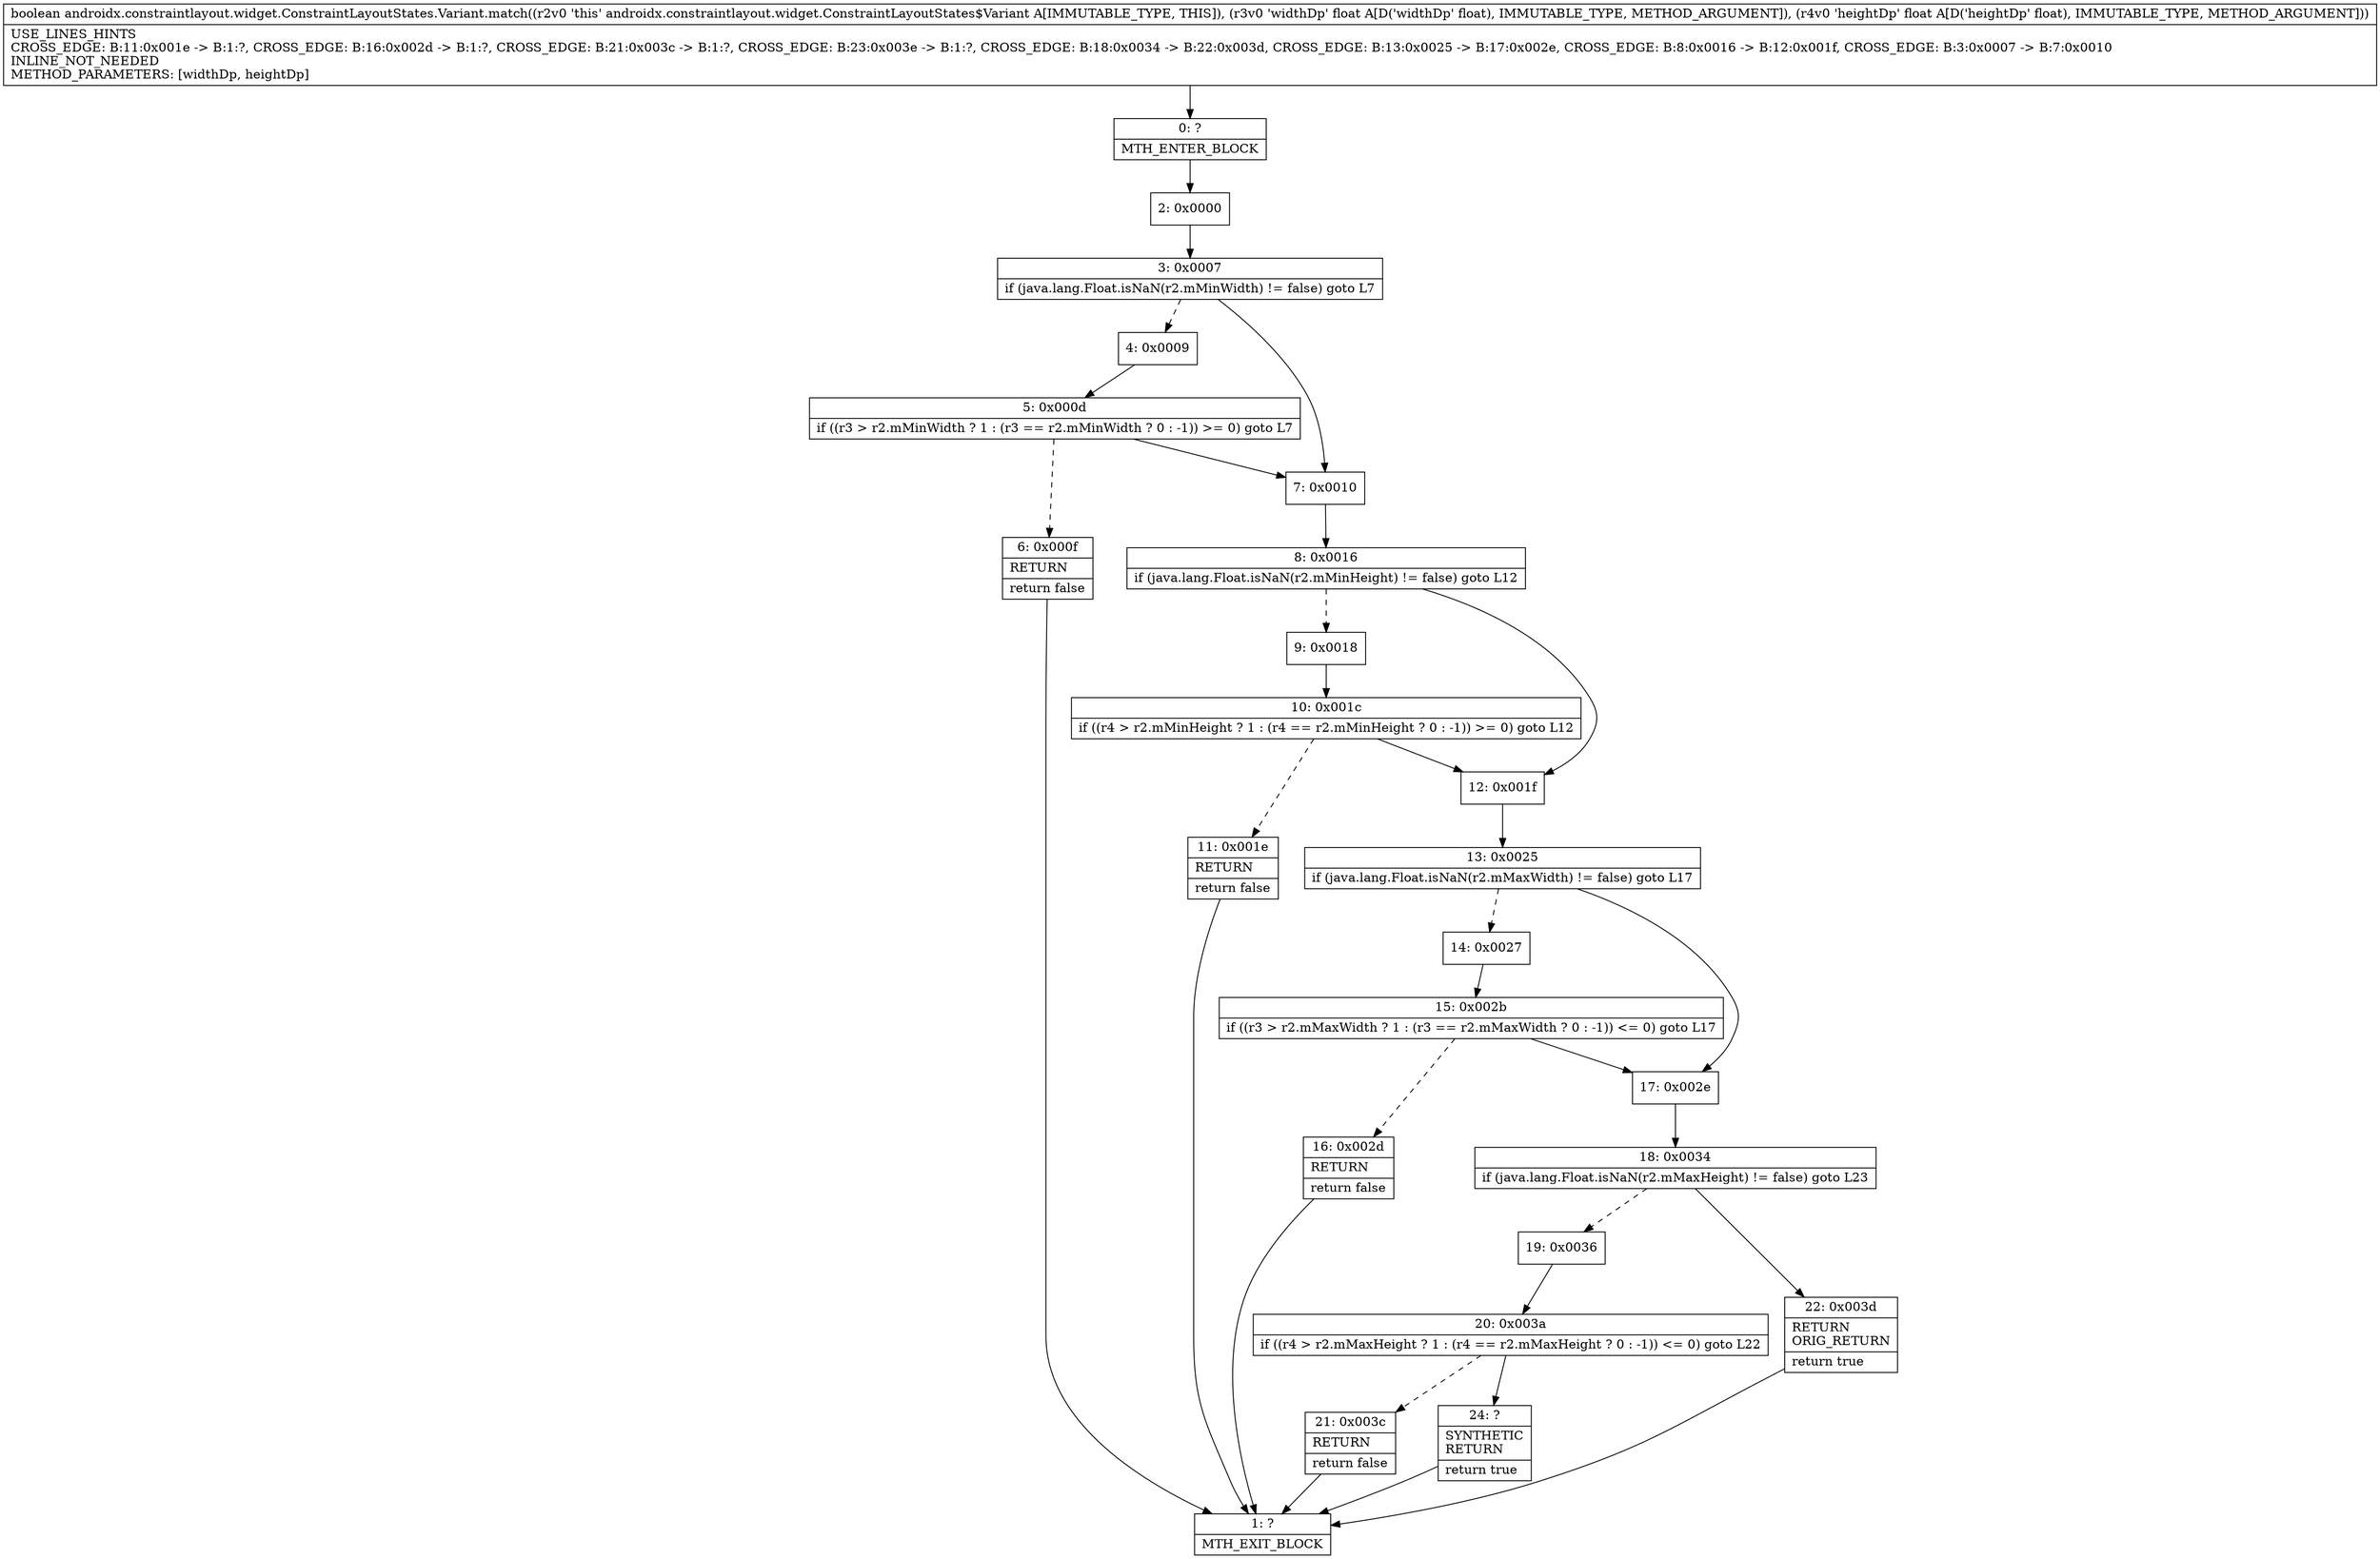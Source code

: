 digraph "CFG forandroidx.constraintlayout.widget.ConstraintLayoutStates.Variant.match(FF)Z" {
Node_0 [shape=record,label="{0\:\ ?|MTH_ENTER_BLOCK\l}"];
Node_2 [shape=record,label="{2\:\ 0x0000}"];
Node_3 [shape=record,label="{3\:\ 0x0007|if (java.lang.Float.isNaN(r2.mMinWidth) != false) goto L7\l}"];
Node_4 [shape=record,label="{4\:\ 0x0009}"];
Node_5 [shape=record,label="{5\:\ 0x000d|if ((r3 \> r2.mMinWidth ? 1 : (r3 == r2.mMinWidth ? 0 : \-1)) \>= 0) goto L7\l}"];
Node_6 [shape=record,label="{6\:\ 0x000f|RETURN\l|return false\l}"];
Node_1 [shape=record,label="{1\:\ ?|MTH_EXIT_BLOCK\l}"];
Node_7 [shape=record,label="{7\:\ 0x0010}"];
Node_8 [shape=record,label="{8\:\ 0x0016|if (java.lang.Float.isNaN(r2.mMinHeight) != false) goto L12\l}"];
Node_9 [shape=record,label="{9\:\ 0x0018}"];
Node_10 [shape=record,label="{10\:\ 0x001c|if ((r4 \> r2.mMinHeight ? 1 : (r4 == r2.mMinHeight ? 0 : \-1)) \>= 0) goto L12\l}"];
Node_11 [shape=record,label="{11\:\ 0x001e|RETURN\l|return false\l}"];
Node_12 [shape=record,label="{12\:\ 0x001f}"];
Node_13 [shape=record,label="{13\:\ 0x0025|if (java.lang.Float.isNaN(r2.mMaxWidth) != false) goto L17\l}"];
Node_14 [shape=record,label="{14\:\ 0x0027}"];
Node_15 [shape=record,label="{15\:\ 0x002b|if ((r3 \> r2.mMaxWidth ? 1 : (r3 == r2.mMaxWidth ? 0 : \-1)) \<= 0) goto L17\l}"];
Node_16 [shape=record,label="{16\:\ 0x002d|RETURN\l|return false\l}"];
Node_17 [shape=record,label="{17\:\ 0x002e}"];
Node_18 [shape=record,label="{18\:\ 0x0034|if (java.lang.Float.isNaN(r2.mMaxHeight) != false) goto L23\l}"];
Node_19 [shape=record,label="{19\:\ 0x0036}"];
Node_20 [shape=record,label="{20\:\ 0x003a|if ((r4 \> r2.mMaxHeight ? 1 : (r4 == r2.mMaxHeight ? 0 : \-1)) \<= 0) goto L22\l}"];
Node_21 [shape=record,label="{21\:\ 0x003c|RETURN\l|return false\l}"];
Node_24 [shape=record,label="{24\:\ ?|SYNTHETIC\lRETURN\l|return true\l}"];
Node_22 [shape=record,label="{22\:\ 0x003d|RETURN\lORIG_RETURN\l|return true\l}"];
MethodNode[shape=record,label="{boolean androidx.constraintlayout.widget.ConstraintLayoutStates.Variant.match((r2v0 'this' androidx.constraintlayout.widget.ConstraintLayoutStates$Variant A[IMMUTABLE_TYPE, THIS]), (r3v0 'widthDp' float A[D('widthDp' float), IMMUTABLE_TYPE, METHOD_ARGUMENT]), (r4v0 'heightDp' float A[D('heightDp' float), IMMUTABLE_TYPE, METHOD_ARGUMENT]))  | USE_LINES_HINTS\lCROSS_EDGE: B:11:0x001e \-\> B:1:?, CROSS_EDGE: B:16:0x002d \-\> B:1:?, CROSS_EDGE: B:21:0x003c \-\> B:1:?, CROSS_EDGE: B:23:0x003e \-\> B:1:?, CROSS_EDGE: B:18:0x0034 \-\> B:22:0x003d, CROSS_EDGE: B:13:0x0025 \-\> B:17:0x002e, CROSS_EDGE: B:8:0x0016 \-\> B:12:0x001f, CROSS_EDGE: B:3:0x0007 \-\> B:7:0x0010\lINLINE_NOT_NEEDED\lMETHOD_PARAMETERS: [widthDp, heightDp]\l}"];
MethodNode -> Node_0;Node_0 -> Node_2;
Node_2 -> Node_3;
Node_3 -> Node_4[style=dashed];
Node_3 -> Node_7;
Node_4 -> Node_5;
Node_5 -> Node_6[style=dashed];
Node_5 -> Node_7;
Node_6 -> Node_1;
Node_7 -> Node_8;
Node_8 -> Node_9[style=dashed];
Node_8 -> Node_12;
Node_9 -> Node_10;
Node_10 -> Node_11[style=dashed];
Node_10 -> Node_12;
Node_11 -> Node_1;
Node_12 -> Node_13;
Node_13 -> Node_14[style=dashed];
Node_13 -> Node_17;
Node_14 -> Node_15;
Node_15 -> Node_16[style=dashed];
Node_15 -> Node_17;
Node_16 -> Node_1;
Node_17 -> Node_18;
Node_18 -> Node_19[style=dashed];
Node_18 -> Node_22;
Node_19 -> Node_20;
Node_20 -> Node_21[style=dashed];
Node_20 -> Node_24;
Node_21 -> Node_1;
Node_24 -> Node_1;
Node_22 -> Node_1;
}

